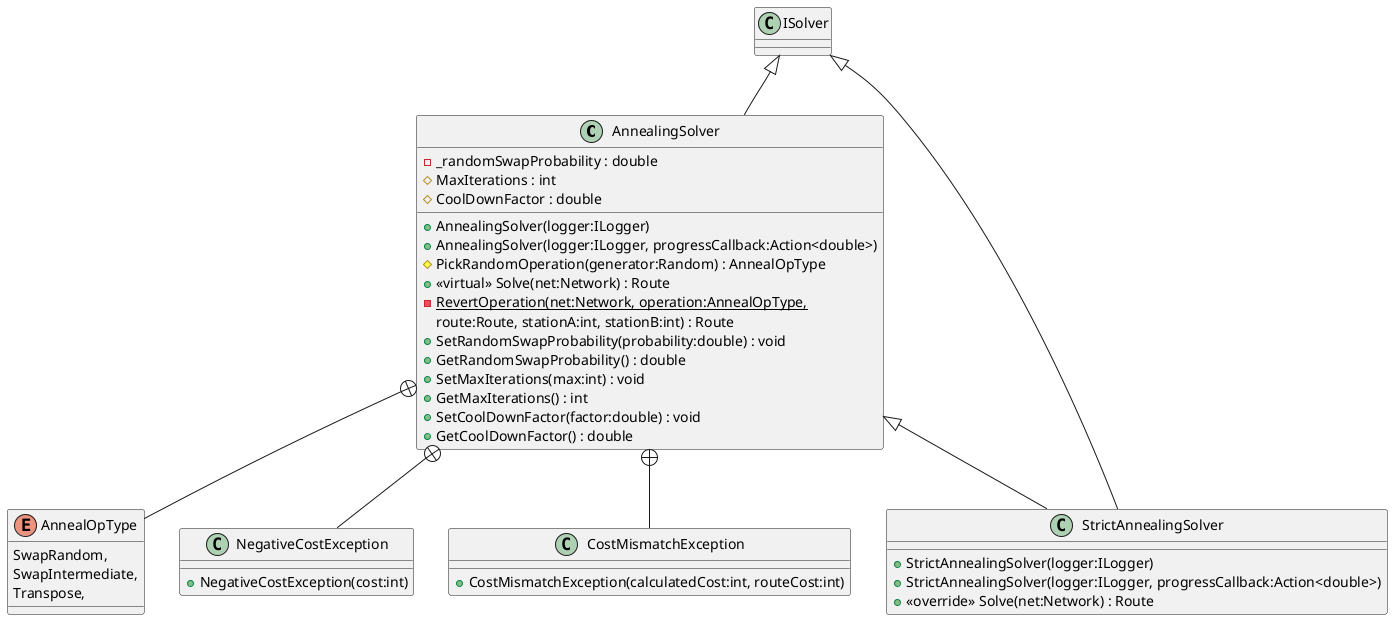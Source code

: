 @startuml
class AnnealingSolver {
    - _randomSwapProbability : double
    # MaxIterations : int
    # CoolDownFactor : double
    + AnnealingSolver(logger:ILogger)
    + AnnealingSolver(logger:ILogger, progressCallback:Action<double>)
    # PickRandomOperation(generator:Random) : AnnealOpType
    + <<virtual>> Solve(net:Network) : Route
    - {static} RevertOperation(net:Network, operation:AnnealOpType, 
    route:Route, stationA:int, stationB:int) : Route
    + SetRandomSwapProbability(probability:double) : void
    + GetRandomSwapProbability() : double
    + SetMaxIterations(max:int) : void
    + GetMaxIterations() : int
    + SetCoolDownFactor(factor:double) : void
    + GetCoolDownFactor() : double
}
enum AnnealOpType {
    SwapRandom,
    SwapIntermediate,
    Transpose,
}
class NegativeCostException {
    + NegativeCostException(cost:int)
}
class CostMismatchException {
    + CostMismatchException(calculatedCost:int, routeCost:int)
}
class StrictAnnealingSolver {
    + StrictAnnealingSolver(logger:ILogger)
    + StrictAnnealingSolver(logger:ILogger, progressCallback:Action<double>)
    + <<override>> Solve(net:Network) : Route
}
AnnealingSolver <|-- StrictAnnealingSolver
ISolver <|-- StrictAnnealingSolver
ISolver <|-- AnnealingSolver
AnnealingSolver +-- AnnealOpType
AnnealingSolver +-- NegativeCostException
AnnealingSolver +-- CostMismatchException
@enduml
